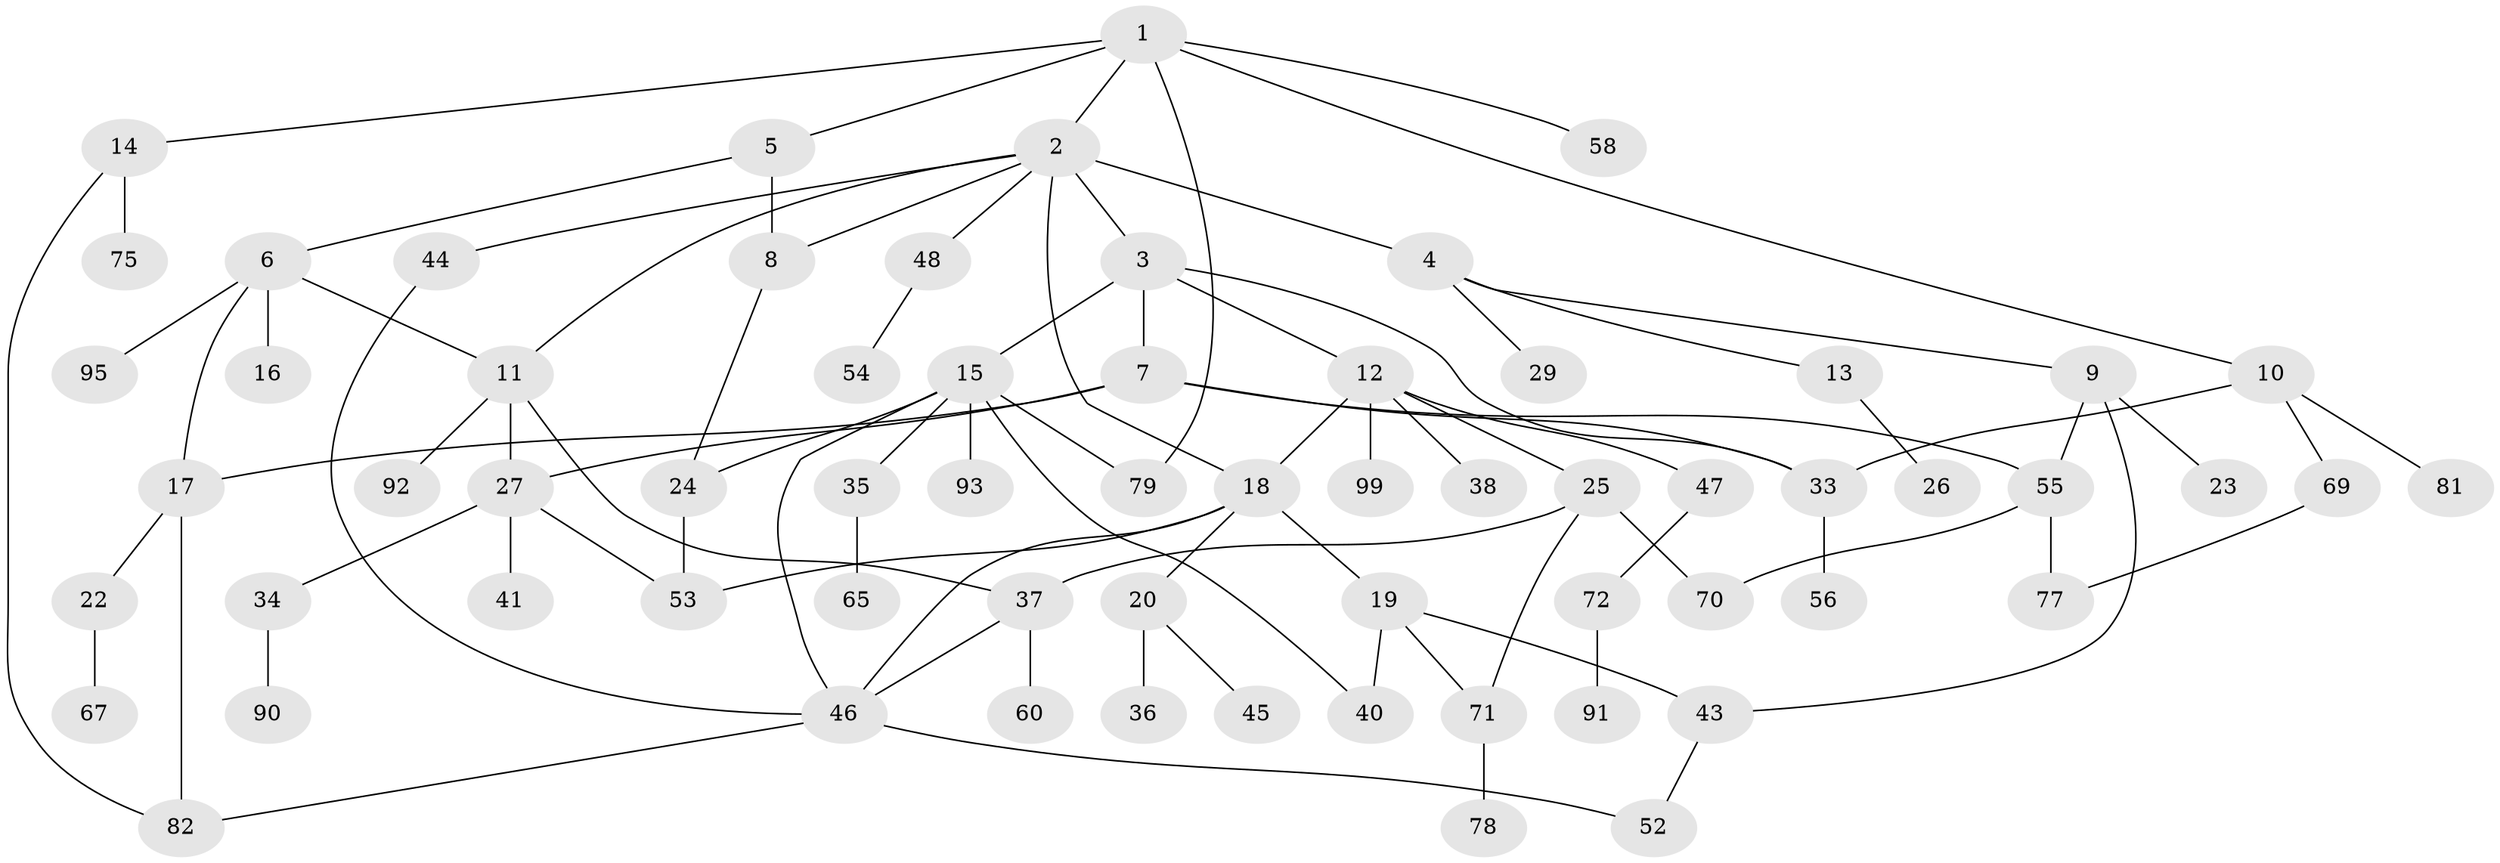 // original degree distribution, {6: 0.04, 9: 0.01, 4: 0.08, 3: 0.23, 5: 0.05, 2: 0.32, 1: 0.27}
// Generated by graph-tools (version 1.1) at 2025/38/02/21/25 10:38:51]
// undirected, 66 vertices, 89 edges
graph export_dot {
graph [start="1"]
  node [color=gray90,style=filled];
  1 [super="+100"];
  2;
  3 [super="+98"];
  4 [super="+21"];
  5;
  6 [super="+64"];
  7 [super="+31"];
  8 [super="+86"];
  9 [super="+94"];
  10 [super="+42"];
  11 [super="+63"];
  12 [super="+28"];
  13;
  14;
  15 [super="+76"];
  16;
  17 [super="+68"];
  18 [super="+30"];
  19 [super="+39"];
  20 [super="+32"];
  22;
  23;
  24 [super="+57"];
  25 [super="+84"];
  26 [super="+96"];
  27 [super="+62"];
  29;
  33 [super="+74"];
  34;
  35 [super="+66"];
  36;
  37 [super="+51"];
  38 [super="+50"];
  40;
  41;
  43 [super="+83"];
  44;
  45 [super="+88"];
  46 [super="+49"];
  47;
  48 [super="+59"];
  52;
  53 [super="+87"];
  54;
  55 [super="+61"];
  56;
  58 [super="+85"];
  60 [super="+80"];
  65;
  67;
  69;
  70;
  71 [super="+73"];
  72;
  75;
  77 [super="+97"];
  78;
  79;
  81;
  82 [super="+89"];
  90;
  91;
  92;
  93;
  95;
  99;
  1 -- 2;
  1 -- 5;
  1 -- 10;
  1 -- 14;
  1 -- 58;
  1 -- 79;
  2 -- 3;
  2 -- 4 [weight=2];
  2 -- 11;
  2 -- 18;
  2 -- 44;
  2 -- 48;
  2 -- 8;
  3 -- 7;
  3 -- 12;
  3 -- 15;
  3 -- 33;
  4 -- 9;
  4 -- 13;
  4 -- 29;
  5 -- 6;
  5 -- 8;
  6 -- 16;
  6 -- 95;
  6 -- 11;
  6 -- 17;
  7 -- 17;
  7 -- 55;
  7 -- 27;
  7 -- 33;
  8 -- 24;
  9 -- 23;
  9 -- 43;
  9 -- 55;
  10 -- 33;
  10 -- 69;
  10 -- 81;
  11 -- 27;
  11 -- 37;
  11 -- 92;
  12 -- 25;
  12 -- 38;
  12 -- 47;
  12 -- 99;
  12 -- 18;
  13 -- 26;
  14 -- 75;
  14 -- 82;
  15 -- 24;
  15 -- 35;
  15 -- 79;
  15 -- 93;
  15 -- 40;
  15 -- 46;
  17 -- 22;
  17 -- 82;
  18 -- 19;
  18 -- 20;
  18 -- 46;
  18 -- 53 [weight=2];
  19 -- 40;
  19 -- 43;
  19 -- 71;
  20 -- 45;
  20 -- 36;
  22 -- 67;
  24 -- 53;
  25 -- 71;
  25 -- 70;
  25 -- 37;
  27 -- 34;
  27 -- 41;
  27 -- 53;
  33 -- 56;
  34 -- 90;
  35 -- 65;
  37 -- 60;
  37 -- 46;
  43 -- 52;
  44 -- 46;
  46 -- 52;
  46 -- 82;
  47 -- 72;
  48 -- 54;
  55 -- 77;
  55 -- 70;
  69 -- 77;
  71 -- 78;
  72 -- 91;
}
